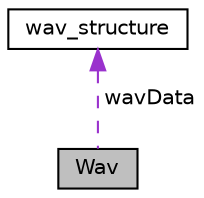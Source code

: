 digraph "Wav"
{
  edge [fontname="Helvetica",fontsize="10",labelfontname="Helvetica",labelfontsize="10"];
  node [fontname="Helvetica",fontsize="10",shape=record];
  Node5 [label="Wav",height=0.2,width=0.4,color="black", fillcolor="grey75", style="filled", fontcolor="black"];
  Node6 -> Node5 [dir="back",color="darkorchid3",fontsize="10",style="dashed",label=" wavData" ];
  Node6 [label="wav_structure",height=0.2,width=0.4,color="black", fillcolor="white", style="filled",URL="$d6/d31/structwav__structure.html"];
}
